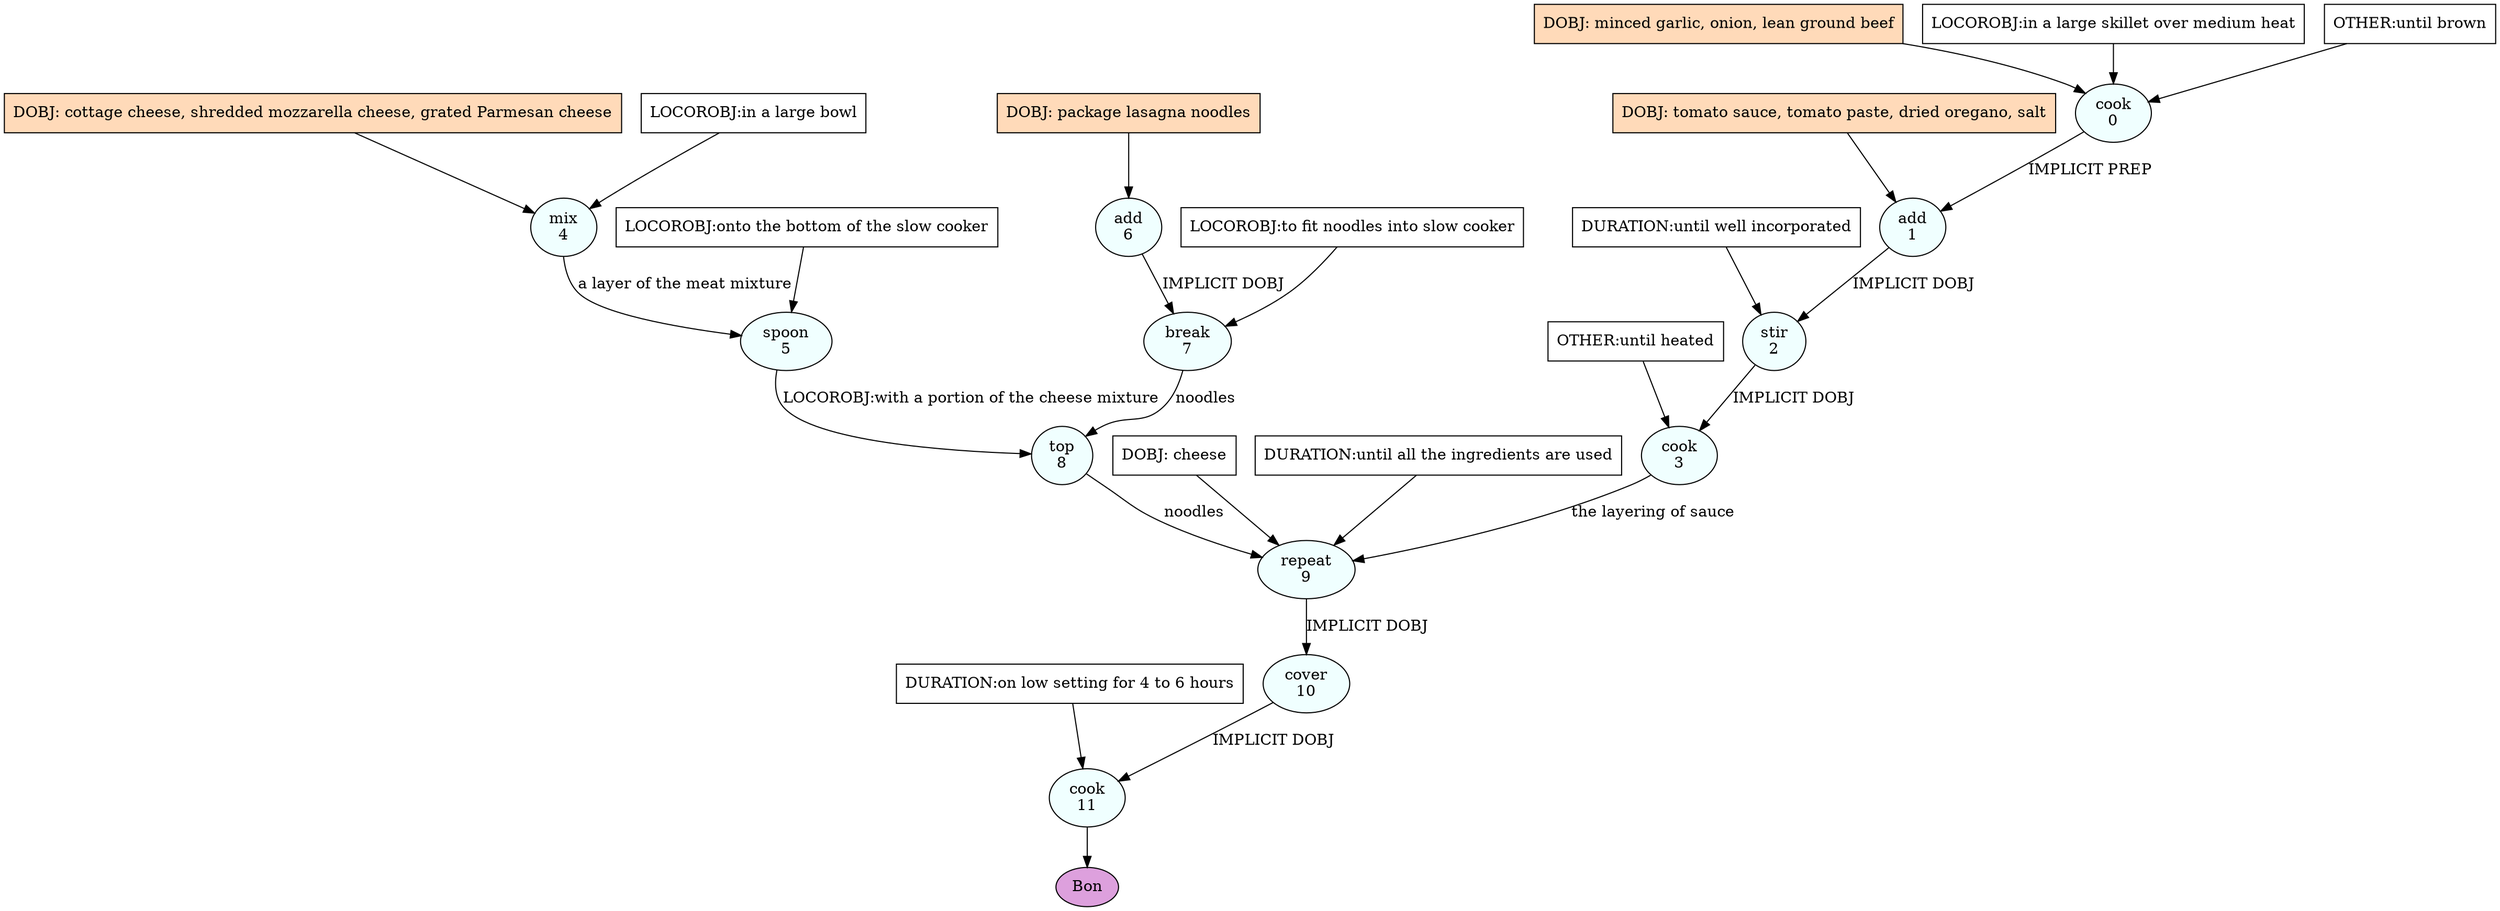 digraph recipe {
E0[label="cook
0", shape=oval, style=filled, fillcolor=azure]
E1[label="add
1", shape=oval, style=filled, fillcolor=azure]
E2[label="stir
2", shape=oval, style=filled, fillcolor=azure]
E3[label="cook
3", shape=oval, style=filled, fillcolor=azure]
E4[label="mix
4", shape=oval, style=filled, fillcolor=azure]
E5[label="spoon
5", shape=oval, style=filled, fillcolor=azure]
E6[label="add
6", shape=oval, style=filled, fillcolor=azure]
E7[label="break
7", shape=oval, style=filled, fillcolor=azure]
E8[label="top
8", shape=oval, style=filled, fillcolor=azure]
E9[label="repeat
9", shape=oval, style=filled, fillcolor=azure]
E10[label="cover
10", shape=oval, style=filled, fillcolor=azure]
E11[label="cook
11", shape=oval, style=filled, fillcolor=azure]
D6[label="DOBJ: package lasagna noodles", shape=box, style=filled, fillcolor=peachpuff]
D6 -> E6
D4[label="DOBJ: cottage cheese, shredded mozzarella cheese, grated Parmesan cheese", shape=box, style=filled, fillcolor=peachpuff]
D4 -> E4
P4_0[label="LOCOROBJ:in a large bowl", shape=box, style=filled, fillcolor=white]
P4_0 -> E4
D0[label="DOBJ: minced garlic, onion, lean ground beef", shape=box, style=filled, fillcolor=peachpuff]
D0 -> E0
P0_0[label="LOCOROBJ:in a large skillet over medium heat", shape=box, style=filled, fillcolor=white]
P0_0 -> E0
P0_1[label="OTHER:until brown", shape=box, style=filled, fillcolor=white]
P0_1 -> E0
D1_ing[label="DOBJ: tomato sauce, tomato paste, dried oregano, salt", shape=box, style=filled, fillcolor=peachpuff]
D1_ing -> E1
E0 -> E1 [label="IMPLICIT PREP"]
E1 -> E2 [label="IMPLICIT DOBJ"]
P2_0_0[label="DURATION:until well incorporated", shape=box, style=filled, fillcolor=white]
P2_0_0 -> E2
E2 -> E3 [label="IMPLICIT DOBJ"]
P3_0_0[label="OTHER:until heated", shape=box, style=filled, fillcolor=white]
P3_0_0 -> E3
E4 -> E5 [label="a layer of the meat mixture"]
P5_0_0[label="LOCOROBJ:onto the bottom of the slow cooker", shape=box, style=filled, fillcolor=white]
P5_0_0 -> E5
E6 -> E7 [label="IMPLICIT DOBJ"]
P7_0_0[label="LOCOROBJ:to fit noodles into slow cooker", shape=box, style=filled, fillcolor=white]
P7_0_0 -> E7
E7 -> E8 [label="noodles"]
E5 -> E8 [label="LOCOROBJ:with a portion of the cheese mixture"]
E3 -> E9 [label="the layering of sauce "]
E8 -> E9 [label=" noodles "]
D9_2[label="DOBJ: cheese", shape=box, style=filled, fillcolor=white]
D9_2 -> E9
P9_0_0[label="DURATION:until all the ingredients are used", shape=box, style=filled, fillcolor=white]
P9_0_0 -> E9
E9 -> E10 [label="IMPLICIT DOBJ"]
E10 -> E11 [label="IMPLICIT DOBJ"]
P11_0_0[label="DURATION:on low setting for 4 to 6 hours", shape=box, style=filled, fillcolor=white]
P11_0_0 -> E11
EOR[label="Bon", shape=oval, style=filled, fillcolor=plum]
E11 -> EOR
}
